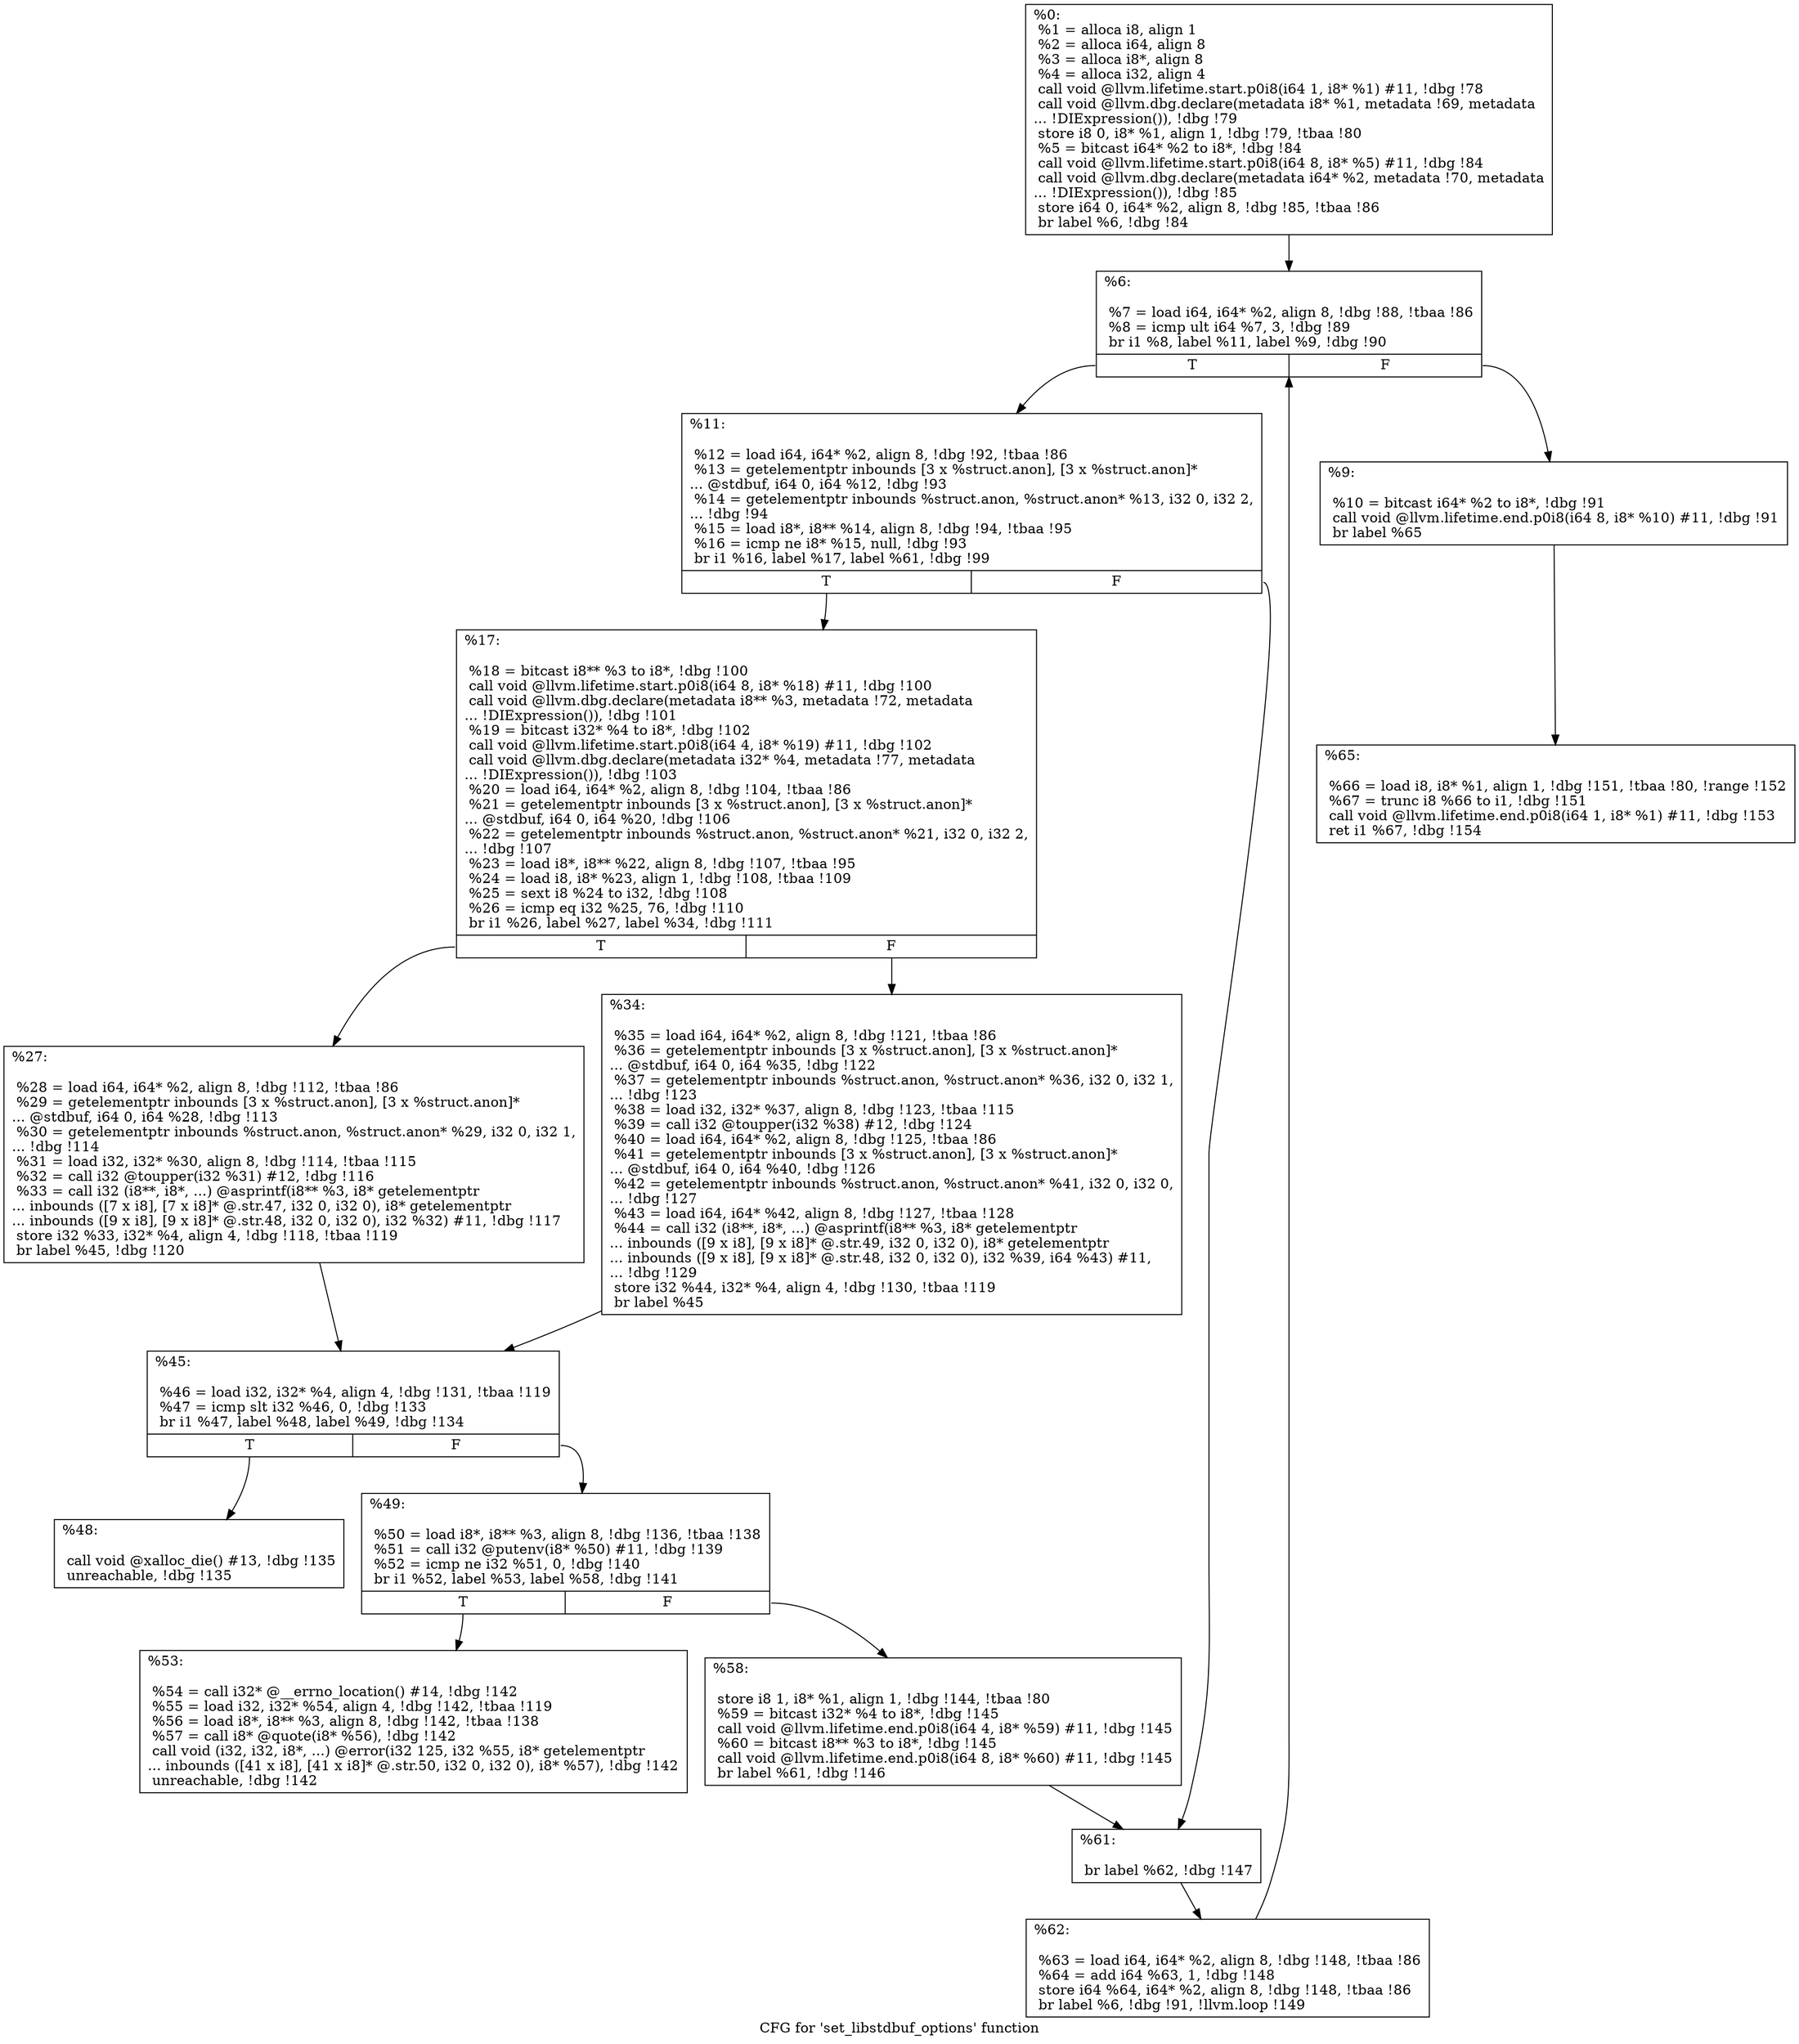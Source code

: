 digraph "CFG for 'set_libstdbuf_options' function" {
	label="CFG for 'set_libstdbuf_options' function";

	Node0x27de810 [shape=record,label="{%0:\l  %1 = alloca i8, align 1\l  %2 = alloca i64, align 8\l  %3 = alloca i8*, align 8\l  %4 = alloca i32, align 4\l  call void @llvm.lifetime.start.p0i8(i64 1, i8* %1) #11, !dbg !78\l  call void @llvm.dbg.declare(metadata i8* %1, metadata !69, metadata\l... !DIExpression()), !dbg !79\l  store i8 0, i8* %1, align 1, !dbg !79, !tbaa !80\l  %5 = bitcast i64* %2 to i8*, !dbg !84\l  call void @llvm.lifetime.start.p0i8(i64 8, i8* %5) #11, !dbg !84\l  call void @llvm.dbg.declare(metadata i64* %2, metadata !70, metadata\l... !DIExpression()), !dbg !85\l  store i64 0, i64* %2, align 8, !dbg !85, !tbaa !86\l  br label %6, !dbg !84\l}"];
	Node0x27de810 -> Node0x27de8e0;
	Node0x27de8e0 [shape=record,label="{%6:\l\l  %7 = load i64, i64* %2, align 8, !dbg !88, !tbaa !86\l  %8 = icmp ult i64 %7, 3, !dbg !89\l  br i1 %8, label %11, label %9, !dbg !90\l|{<s0>T|<s1>F}}"];
	Node0x27de8e0:s0 -> Node0x27de980;
	Node0x27de8e0:s1 -> Node0x27de930;
	Node0x27de930 [shape=record,label="{%9:\l\l  %10 = bitcast i64* %2 to i8*, !dbg !91\l  call void @llvm.lifetime.end.p0i8(i64 8, i8* %10) #11, !dbg !91\l  br label %65\l}"];
	Node0x27de930 -> Node0x27decf0;
	Node0x27de980 [shape=record,label="{%11:\l\l  %12 = load i64, i64* %2, align 8, !dbg !92, !tbaa !86\l  %13 = getelementptr inbounds [3 x %struct.anon], [3 x %struct.anon]*\l... @stdbuf, i64 0, i64 %12, !dbg !93\l  %14 = getelementptr inbounds %struct.anon, %struct.anon* %13, i32 0, i32 2,\l... !dbg !94\l  %15 = load i8*, i8** %14, align 8, !dbg !94, !tbaa !95\l  %16 = icmp ne i8* %15, null, !dbg !93\l  br i1 %16, label %17, label %61, !dbg !99\l|{<s0>T|<s1>F}}"];
	Node0x27de980:s0 -> Node0x27de9d0;
	Node0x27de980:s1 -> Node0x27dec50;
	Node0x27de9d0 [shape=record,label="{%17:\l\l  %18 = bitcast i8** %3 to i8*, !dbg !100\l  call void @llvm.lifetime.start.p0i8(i64 8, i8* %18) #11, !dbg !100\l  call void @llvm.dbg.declare(metadata i8** %3, metadata !72, metadata\l... !DIExpression()), !dbg !101\l  %19 = bitcast i32* %4 to i8*, !dbg !102\l  call void @llvm.lifetime.start.p0i8(i64 4, i8* %19) #11, !dbg !102\l  call void @llvm.dbg.declare(metadata i32* %4, metadata !77, metadata\l... !DIExpression()), !dbg !103\l  %20 = load i64, i64* %2, align 8, !dbg !104, !tbaa !86\l  %21 = getelementptr inbounds [3 x %struct.anon], [3 x %struct.anon]*\l... @stdbuf, i64 0, i64 %20, !dbg !106\l  %22 = getelementptr inbounds %struct.anon, %struct.anon* %21, i32 0, i32 2,\l... !dbg !107\l  %23 = load i8*, i8** %22, align 8, !dbg !107, !tbaa !95\l  %24 = load i8, i8* %23, align 1, !dbg !108, !tbaa !109\l  %25 = sext i8 %24 to i32, !dbg !108\l  %26 = icmp eq i32 %25, 76, !dbg !110\l  br i1 %26, label %27, label %34, !dbg !111\l|{<s0>T|<s1>F}}"];
	Node0x27de9d0:s0 -> Node0x27dea20;
	Node0x27de9d0:s1 -> Node0x27dea70;
	Node0x27dea20 [shape=record,label="{%27:\l\l  %28 = load i64, i64* %2, align 8, !dbg !112, !tbaa !86\l  %29 = getelementptr inbounds [3 x %struct.anon], [3 x %struct.anon]*\l... @stdbuf, i64 0, i64 %28, !dbg !113\l  %30 = getelementptr inbounds %struct.anon, %struct.anon* %29, i32 0, i32 1,\l... !dbg !114\l  %31 = load i32, i32* %30, align 8, !dbg !114, !tbaa !115\l  %32 = call i32 @toupper(i32 %31) #12, !dbg !116\l  %33 = call i32 (i8**, i8*, ...) @asprintf(i8** %3, i8* getelementptr\l... inbounds ([7 x i8], [7 x i8]* @.str.47, i32 0, i32 0), i8* getelementptr\l... inbounds ([9 x i8], [9 x i8]* @.str.48, i32 0, i32 0), i32 %32) #11, !dbg !117\l  store i32 %33, i32* %4, align 4, !dbg !118, !tbaa !119\l  br label %45, !dbg !120\l}"];
	Node0x27dea20 -> Node0x27deac0;
	Node0x27dea70 [shape=record,label="{%34:\l\l  %35 = load i64, i64* %2, align 8, !dbg !121, !tbaa !86\l  %36 = getelementptr inbounds [3 x %struct.anon], [3 x %struct.anon]*\l... @stdbuf, i64 0, i64 %35, !dbg !122\l  %37 = getelementptr inbounds %struct.anon, %struct.anon* %36, i32 0, i32 1,\l... !dbg !123\l  %38 = load i32, i32* %37, align 8, !dbg !123, !tbaa !115\l  %39 = call i32 @toupper(i32 %38) #12, !dbg !124\l  %40 = load i64, i64* %2, align 8, !dbg !125, !tbaa !86\l  %41 = getelementptr inbounds [3 x %struct.anon], [3 x %struct.anon]*\l... @stdbuf, i64 0, i64 %40, !dbg !126\l  %42 = getelementptr inbounds %struct.anon, %struct.anon* %41, i32 0, i32 0,\l... !dbg !127\l  %43 = load i64, i64* %42, align 8, !dbg !127, !tbaa !128\l  %44 = call i32 (i8**, i8*, ...) @asprintf(i8** %3, i8* getelementptr\l... inbounds ([9 x i8], [9 x i8]* @.str.49, i32 0, i32 0), i8* getelementptr\l... inbounds ([9 x i8], [9 x i8]* @.str.48, i32 0, i32 0), i32 %39, i64 %43) #11,\l... !dbg !129\l  store i32 %44, i32* %4, align 4, !dbg !130, !tbaa !119\l  br label %45\l}"];
	Node0x27dea70 -> Node0x27deac0;
	Node0x27deac0 [shape=record,label="{%45:\l\l  %46 = load i32, i32* %4, align 4, !dbg !131, !tbaa !119\l  %47 = icmp slt i32 %46, 0, !dbg !133\l  br i1 %47, label %48, label %49, !dbg !134\l|{<s0>T|<s1>F}}"];
	Node0x27deac0:s0 -> Node0x27deb10;
	Node0x27deac0:s1 -> Node0x27deb60;
	Node0x27deb10 [shape=record,label="{%48:\l\l  call void @xalloc_die() #13, !dbg !135\l  unreachable, !dbg !135\l}"];
	Node0x27deb60 [shape=record,label="{%49:\l\l  %50 = load i8*, i8** %3, align 8, !dbg !136, !tbaa !138\l  %51 = call i32 @putenv(i8* %50) #11, !dbg !139\l  %52 = icmp ne i32 %51, 0, !dbg !140\l  br i1 %52, label %53, label %58, !dbg !141\l|{<s0>T|<s1>F}}"];
	Node0x27deb60:s0 -> Node0x27debb0;
	Node0x27deb60:s1 -> Node0x27dec00;
	Node0x27debb0 [shape=record,label="{%53:\l\l  %54 = call i32* @__errno_location() #14, !dbg !142\l  %55 = load i32, i32* %54, align 4, !dbg !142, !tbaa !119\l  %56 = load i8*, i8** %3, align 8, !dbg !142, !tbaa !138\l  %57 = call i8* @quote(i8* %56), !dbg !142\l  call void (i32, i32, i8*, ...) @error(i32 125, i32 %55, i8* getelementptr\l... inbounds ([41 x i8], [41 x i8]* @.str.50, i32 0, i32 0), i8* %57), !dbg !142\l  unreachable, !dbg !142\l}"];
	Node0x27dec00 [shape=record,label="{%58:\l\l  store i8 1, i8* %1, align 1, !dbg !144, !tbaa !80\l  %59 = bitcast i32* %4 to i8*, !dbg !145\l  call void @llvm.lifetime.end.p0i8(i64 4, i8* %59) #11, !dbg !145\l  %60 = bitcast i8** %3 to i8*, !dbg !145\l  call void @llvm.lifetime.end.p0i8(i64 8, i8* %60) #11, !dbg !145\l  br label %61, !dbg !146\l}"];
	Node0x27dec00 -> Node0x27dec50;
	Node0x27dec50 [shape=record,label="{%61:\l\l  br label %62, !dbg !147\l}"];
	Node0x27dec50 -> Node0x27deca0;
	Node0x27deca0 [shape=record,label="{%62:\l\l  %63 = load i64, i64* %2, align 8, !dbg !148, !tbaa !86\l  %64 = add i64 %63, 1, !dbg !148\l  store i64 %64, i64* %2, align 8, !dbg !148, !tbaa !86\l  br label %6, !dbg !91, !llvm.loop !149\l}"];
	Node0x27deca0 -> Node0x27de8e0;
	Node0x27decf0 [shape=record,label="{%65:\l\l  %66 = load i8, i8* %1, align 1, !dbg !151, !tbaa !80, !range !152\l  %67 = trunc i8 %66 to i1, !dbg !151\l  call void @llvm.lifetime.end.p0i8(i64 1, i8* %1) #11, !dbg !153\l  ret i1 %67, !dbg !154\l}"];
}
